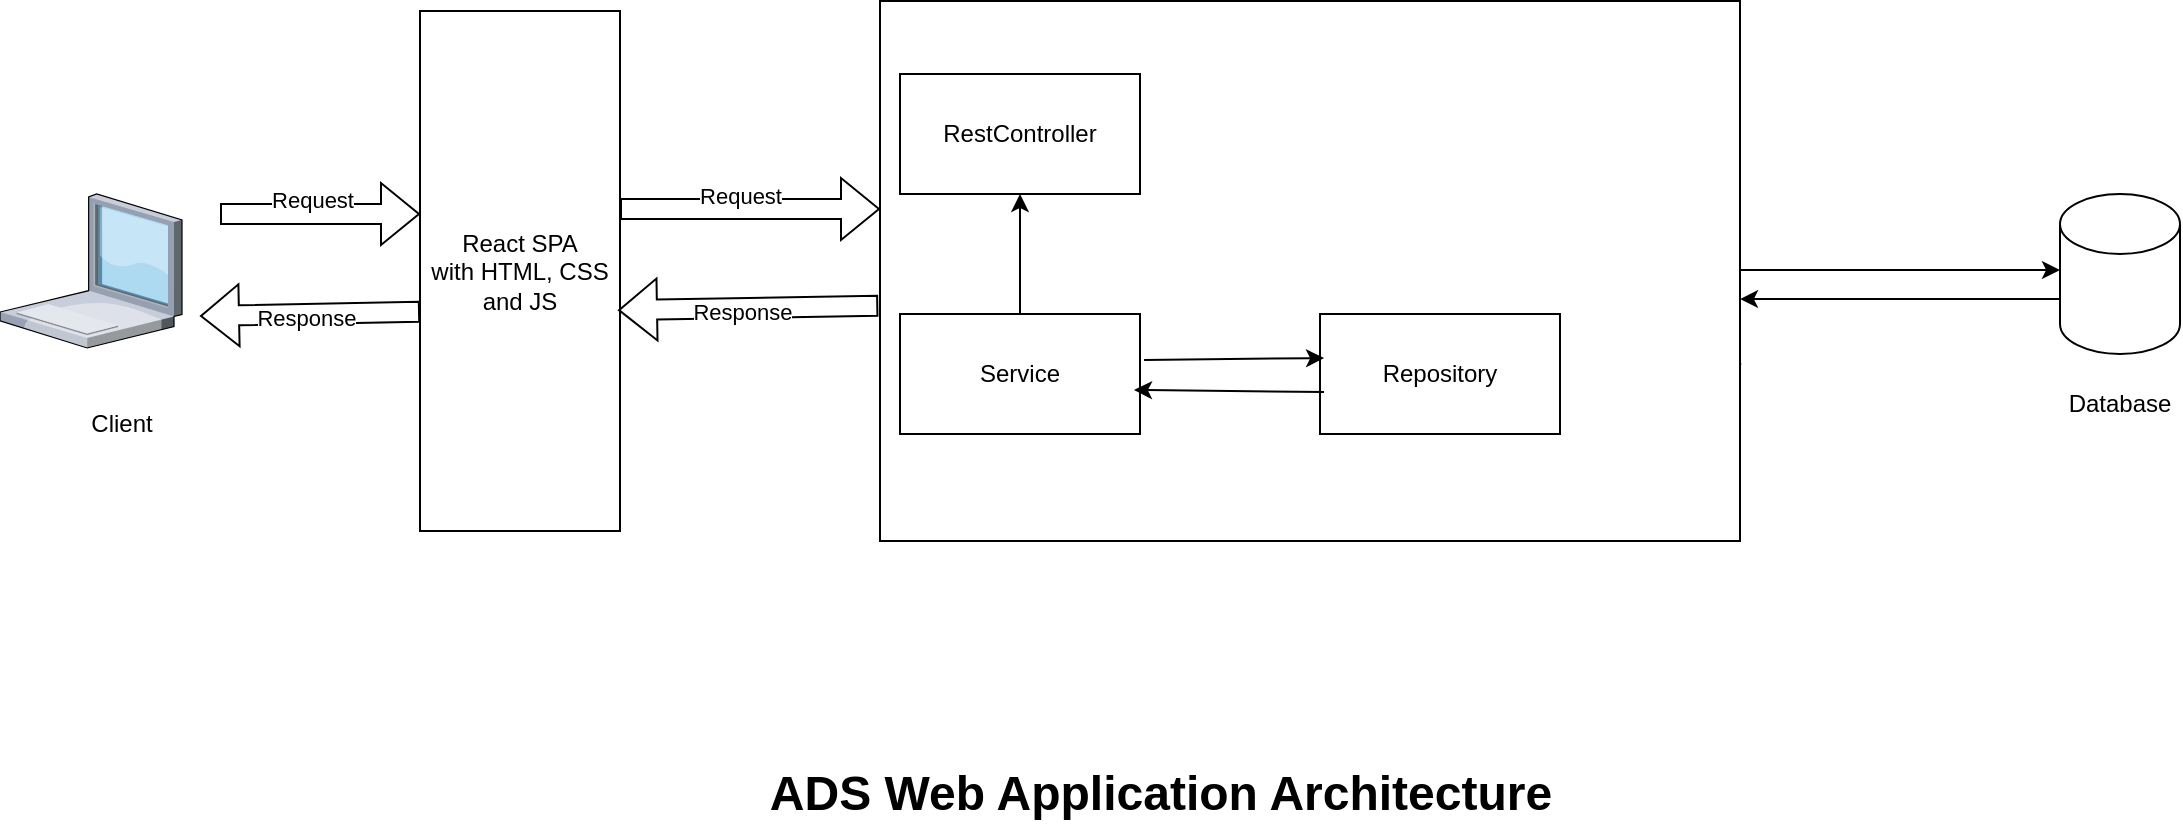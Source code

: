 <mxfile version="26.2.4">
  <diagram name="Page-1" id="LAhv8vriaJ1nKEPxHH_n">
    <mxGraphModel dx="1360" dy="873" grid="1" gridSize="10" guides="1" tooltips="1" connect="1" arrows="1" fold="1" page="1" pageScale="1" pageWidth="1200" pageHeight="1920" math="0" shadow="0">
      <root>
        <mxCell id="0" />
        <mxCell id="1" parent="0" />
        <mxCell id="tbAudo4sEafu-b6Cth5T-43" value="" style="group" vertex="1" connectable="0" parent="1">
          <mxGeometry x="50" y="163.5" width="1090" height="416.5" as="geometry" />
        </mxCell>
        <mxCell id="tbAudo4sEafu-b6Cth5T-2" value="React SPA&lt;div&gt;with HTML, CSS and JS&lt;/div&gt;" style="rounded=0;whiteSpace=wrap;html=1;" vertex="1" parent="tbAudo4sEafu-b6Cth5T-43">
          <mxGeometry x="210" y="5" width="100" height="260" as="geometry" />
        </mxCell>
        <mxCell id="tbAudo4sEafu-b6Cth5T-4" value="ADS Web Application Architecture" style="text;strokeColor=none;fillColor=none;html=1;fontSize=24;fontStyle=1;verticalAlign=middle;align=center;" vertex="1" parent="tbAudo4sEafu-b6Cth5T-43">
          <mxGeometry x="530" y="376.5" width="100" height="40" as="geometry" />
        </mxCell>
        <mxCell id="tbAudo4sEafu-b6Cth5T-6" value="" style="group" vertex="1" connectable="0" parent="tbAudo4sEafu-b6Cth5T-43">
          <mxGeometry x="1030" y="96.5" width="60" height="120" as="geometry" />
        </mxCell>
        <mxCell id="tbAudo4sEafu-b6Cth5T-3" value="" style="shape=cylinder3;whiteSpace=wrap;html=1;boundedLbl=1;backgroundOutline=1;size=15;" vertex="1" parent="tbAudo4sEafu-b6Cth5T-6">
          <mxGeometry width="60" height="80" as="geometry" />
        </mxCell>
        <mxCell id="tbAudo4sEafu-b6Cth5T-5" value="Database" style="text;html=1;align=center;verticalAlign=middle;whiteSpace=wrap;rounded=0;" vertex="1" parent="tbAudo4sEafu-b6Cth5T-6">
          <mxGeometry y="90" width="60" height="30" as="geometry" />
        </mxCell>
        <mxCell id="tbAudo4sEafu-b6Cth5T-15" value="" style="endArrow=classic;html=1;rounded=0;exitX=0.667;exitY=0.967;exitDx=0;exitDy=0;exitPerimeter=0;" edge="1" parent="tbAudo4sEafu-b6Cth5T-43" source="tbAudo4sEafu-b6Cth5T-12">
          <mxGeometry width="50" height="50" relative="1" as="geometry">
            <mxPoint x="460" y="176.5" as="sourcePoint" />
            <mxPoint x="530" y="156.5" as="targetPoint" />
          </mxGeometry>
        </mxCell>
        <mxCell id="tbAudo4sEafu-b6Cth5T-19" value="" style="endArrow=classic;html=1;rounded=0;exitX=1;exitY=0.5;exitDx=0;exitDy=0;" edge="1" parent="tbAudo4sEafu-b6Cth5T-43">
          <mxGeometry width="50" height="50" relative="1" as="geometry">
            <mxPoint x="780" y="178.5" as="sourcePoint" />
            <mxPoint x="871" y="181.5" as="targetPoint" />
          </mxGeometry>
        </mxCell>
        <mxCell id="tbAudo4sEafu-b6Cth5T-21" style="edgeStyle=orthogonalEdgeStyle;rounded=0;orthogonalLoop=1;jettySize=auto;html=1;" edge="1" parent="tbAudo4sEafu-b6Cth5T-43" source="tbAudo4sEafu-b6Cth5T-11">
          <mxGeometry relative="1" as="geometry">
            <mxPoint x="1030" y="134.5" as="targetPoint" />
          </mxGeometry>
        </mxCell>
        <mxCell id="tbAudo4sEafu-b6Cth5T-22" style="edgeStyle=orthogonalEdgeStyle;rounded=0;orthogonalLoop=1;jettySize=auto;html=1;exitX=0;exitY=0;exitDx=0;exitDy=52.5;exitPerimeter=0;entryX=1;entryY=0.552;entryDx=0;entryDy=0;entryPerimeter=0;" edge="1" parent="tbAudo4sEafu-b6Cth5T-43" source="tbAudo4sEafu-b6Cth5T-3" target="tbAudo4sEafu-b6Cth5T-11">
          <mxGeometry relative="1" as="geometry">
            <mxPoint x="910" y="176.5" as="sourcePoint" />
            <mxPoint x="1070" y="176.5" as="targetPoint" />
          </mxGeometry>
        </mxCell>
        <mxCell id="tbAudo4sEafu-b6Cth5T-24" value="" style="endArrow=classic;html=1;rounded=0;entryX=0.975;entryY=0.633;entryDx=0;entryDy=0;entryPerimeter=0;" edge="1" parent="tbAudo4sEafu-b6Cth5T-43" target="tbAudo4sEafu-b6Cth5T-14">
          <mxGeometry width="50" height="50" relative="1" as="geometry">
            <mxPoint x="870" y="196.5" as="sourcePoint" />
            <mxPoint x="981" y="199.5" as="targetPoint" />
          </mxGeometry>
        </mxCell>
        <mxCell id="tbAudo4sEafu-b6Cth5T-27" value="" style="shape=flexArrow;endArrow=classic;html=1;rounded=0;entryX=0.99;entryY=0.333;entryDx=0;entryDy=0;entryPerimeter=0;exitX=-0.002;exitY=0.331;exitDx=0;exitDy=0;exitPerimeter=0;" edge="1" parent="tbAudo4sEafu-b6Cth5T-43">
          <mxGeometry width="50" height="50" relative="1" as="geometry">
            <mxPoint x="439.14" y="152.37" as="sourcePoint" />
            <mxPoint x="309" y="154.58" as="targetPoint" />
          </mxGeometry>
        </mxCell>
        <mxCell id="tbAudo4sEafu-b6Cth5T-28" value="Response" style="edgeLabel;html=1;align=center;verticalAlign=middle;resizable=0;points=[];" vertex="1" connectable="0" parent="tbAudo4sEafu-b6Cth5T-27">
          <mxGeometry x="0.048" y="2" relative="1" as="geometry">
            <mxPoint as="offset" />
          </mxGeometry>
        </mxCell>
        <mxCell id="tbAudo4sEafu-b6Cth5T-29" value="" style="shape=flexArrow;endArrow=classic;html=1;rounded=0;entryX=0;entryY=0.5;entryDx=0;entryDy=0;" edge="1" parent="tbAudo4sEafu-b6Cth5T-43">
          <mxGeometry width="50" height="50" relative="1" as="geometry">
            <mxPoint x="310" y="104" as="sourcePoint" />
            <mxPoint x="440" y="104" as="targetPoint" />
          </mxGeometry>
        </mxCell>
        <mxCell id="tbAudo4sEafu-b6Cth5T-30" value="Request" style="edgeLabel;html=1;align=center;verticalAlign=middle;resizable=0;points=[];" vertex="1" connectable="0" parent="tbAudo4sEafu-b6Cth5T-29">
          <mxGeometry x="-0.077" y="8" relative="1" as="geometry">
            <mxPoint y="1" as="offset" />
          </mxGeometry>
        </mxCell>
        <mxCell id="tbAudo4sEafu-b6Cth5T-35" value="" style="shape=flexArrow;endArrow=classic;html=1;rounded=0;entryX=0;entryY=0.5;entryDx=0;entryDy=0;" edge="1" parent="tbAudo4sEafu-b6Cth5T-43">
          <mxGeometry width="50" height="50" relative="1" as="geometry">
            <mxPoint x="110" y="106.5" as="sourcePoint" />
            <mxPoint x="210" y="106.5" as="targetPoint" />
          </mxGeometry>
        </mxCell>
        <mxCell id="tbAudo4sEafu-b6Cth5T-36" value="Request" style="edgeLabel;html=1;align=center;verticalAlign=middle;resizable=0;points=[];" vertex="1" connectable="0" parent="tbAudo4sEafu-b6Cth5T-35">
          <mxGeometry x="-0.077" y="8" relative="1" as="geometry">
            <mxPoint y="1" as="offset" />
          </mxGeometry>
        </mxCell>
        <mxCell id="tbAudo4sEafu-b6Cth5T-37" value="" style="shape=flexArrow;endArrow=classic;html=1;rounded=0;exitX=-0.002;exitY=0.331;exitDx=0;exitDy=0;exitPerimeter=0;" edge="1" parent="tbAudo4sEafu-b6Cth5T-43">
          <mxGeometry width="50" height="50" relative="1" as="geometry">
            <mxPoint x="210.0" y="155.39" as="sourcePoint" />
            <mxPoint x="100" y="157.5" as="targetPoint" />
          </mxGeometry>
        </mxCell>
        <mxCell id="tbAudo4sEafu-b6Cth5T-38" value="Response" style="edgeLabel;html=1;align=center;verticalAlign=middle;resizable=0;points=[];" vertex="1" connectable="0" parent="tbAudo4sEafu-b6Cth5T-37">
          <mxGeometry x="0.048" y="2" relative="1" as="geometry">
            <mxPoint as="offset" />
          </mxGeometry>
        </mxCell>
        <mxCell id="tbAudo4sEafu-b6Cth5T-41" value="" style="group" vertex="1" connectable="0" parent="tbAudo4sEafu-b6Cth5T-43">
          <mxGeometry y="96.5" width="91" height="130" as="geometry" />
        </mxCell>
        <mxCell id="tbAudo4sEafu-b6Cth5T-9" value="" style="verticalLabelPosition=bottom;sketch=0;aspect=fixed;html=1;verticalAlign=top;strokeColor=none;align=center;outlineConnect=0;shape=mxgraph.citrix.laptop_1;" vertex="1" parent="tbAudo4sEafu-b6Cth5T-41">
          <mxGeometry width="91" height="77" as="geometry" />
        </mxCell>
        <mxCell id="tbAudo4sEafu-b6Cth5T-10" value="Client" style="text;html=1;align=center;verticalAlign=middle;whiteSpace=wrap;rounded=0;" vertex="1" parent="tbAudo4sEafu-b6Cth5T-41">
          <mxGeometry x="31" y="100" width="60" height="30" as="geometry" />
        </mxCell>
        <mxCell id="tbAudo4sEafu-b6Cth5T-42" value="" style="group" vertex="1" connectable="0" parent="tbAudo4sEafu-b6Cth5T-43">
          <mxGeometry x="440" width="430" height="270" as="geometry" />
        </mxCell>
        <mxCell id="tbAudo4sEafu-b6Cth5T-11" value="" style="rounded=0;whiteSpace=wrap;html=1;" vertex="1" parent="tbAudo4sEafu-b6Cth5T-42">
          <mxGeometry width="430" height="270" as="geometry" />
        </mxCell>
        <mxCell id="tbAudo4sEafu-b6Cth5T-12" value="RestController" style="rounded=0;whiteSpace=wrap;html=1;" vertex="1" parent="tbAudo4sEafu-b6Cth5T-42">
          <mxGeometry x="10" y="36.5" width="120" height="60" as="geometry" />
        </mxCell>
        <mxCell id="tbAudo4sEafu-b6Cth5T-13" value="Service" style="rounded=0;whiteSpace=wrap;html=1;" vertex="1" parent="tbAudo4sEafu-b6Cth5T-42">
          <mxGeometry x="10" y="156.5" width="120" height="60" as="geometry" />
        </mxCell>
        <mxCell id="tbAudo4sEafu-b6Cth5T-14" value="Repository" style="rounded=0;whiteSpace=wrap;html=1;" vertex="1" parent="tbAudo4sEafu-b6Cth5T-42">
          <mxGeometry x="220" y="156.5" width="120" height="60" as="geometry" />
        </mxCell>
        <mxCell id="tbAudo4sEafu-b6Cth5T-18" value="" style="endArrow=classic;html=1;rounded=0;exitX=0.5;exitY=0;exitDx=0;exitDy=0;entryX=0.5;entryY=1;entryDx=0;entryDy=0;" edge="1" parent="tbAudo4sEafu-b6Cth5T-42" source="tbAudo4sEafu-b6Cth5T-13" target="tbAudo4sEafu-b6Cth5T-12">
          <mxGeometry width="50" height="50" relative="1" as="geometry">
            <mxPoint x="100" y="104.5" as="sourcePoint" />
            <mxPoint x="100" y="166.5" as="targetPoint" />
          </mxGeometry>
        </mxCell>
        <mxCell id="tbAudo4sEafu-b6Cth5T-16" value="" style="endArrow=classic;html=1;rounded=0;exitX=1.017;exitY=0.383;exitDx=0;exitDy=0;entryX=0.017;entryY=0.367;entryDx=0;entryDy=0;entryPerimeter=0;exitPerimeter=0;" edge="1" parent="tbAudo4sEafu-b6Cth5T-42" source="tbAudo4sEafu-b6Cth5T-13" target="tbAudo4sEafu-b6Cth5T-14">
          <mxGeometry width="50" height="50" relative="1" as="geometry">
            <mxPoint x="100" y="104.5" as="sourcePoint" />
            <mxPoint x="100" y="166.5" as="targetPoint" />
          </mxGeometry>
        </mxCell>
        <mxCell id="tbAudo4sEafu-b6Cth5T-17" value="" style="endArrow=classic;html=1;rounded=0;entryX=0.975;entryY=0.633;entryDx=0;entryDy=0;entryPerimeter=0;exitX=0.017;exitY=0.65;exitDx=0;exitDy=0;exitPerimeter=0;" edge="1" parent="tbAudo4sEafu-b6Cth5T-42" source="tbAudo4sEafu-b6Cth5T-14" target="tbAudo4sEafu-b6Cth5T-13">
          <mxGeometry width="50" height="50" relative="1" as="geometry">
            <mxPoint x="210" y="194.5" as="sourcePoint" />
            <mxPoint x="232" y="188.5" as="targetPoint" />
          </mxGeometry>
        </mxCell>
      </root>
    </mxGraphModel>
  </diagram>
</mxfile>
